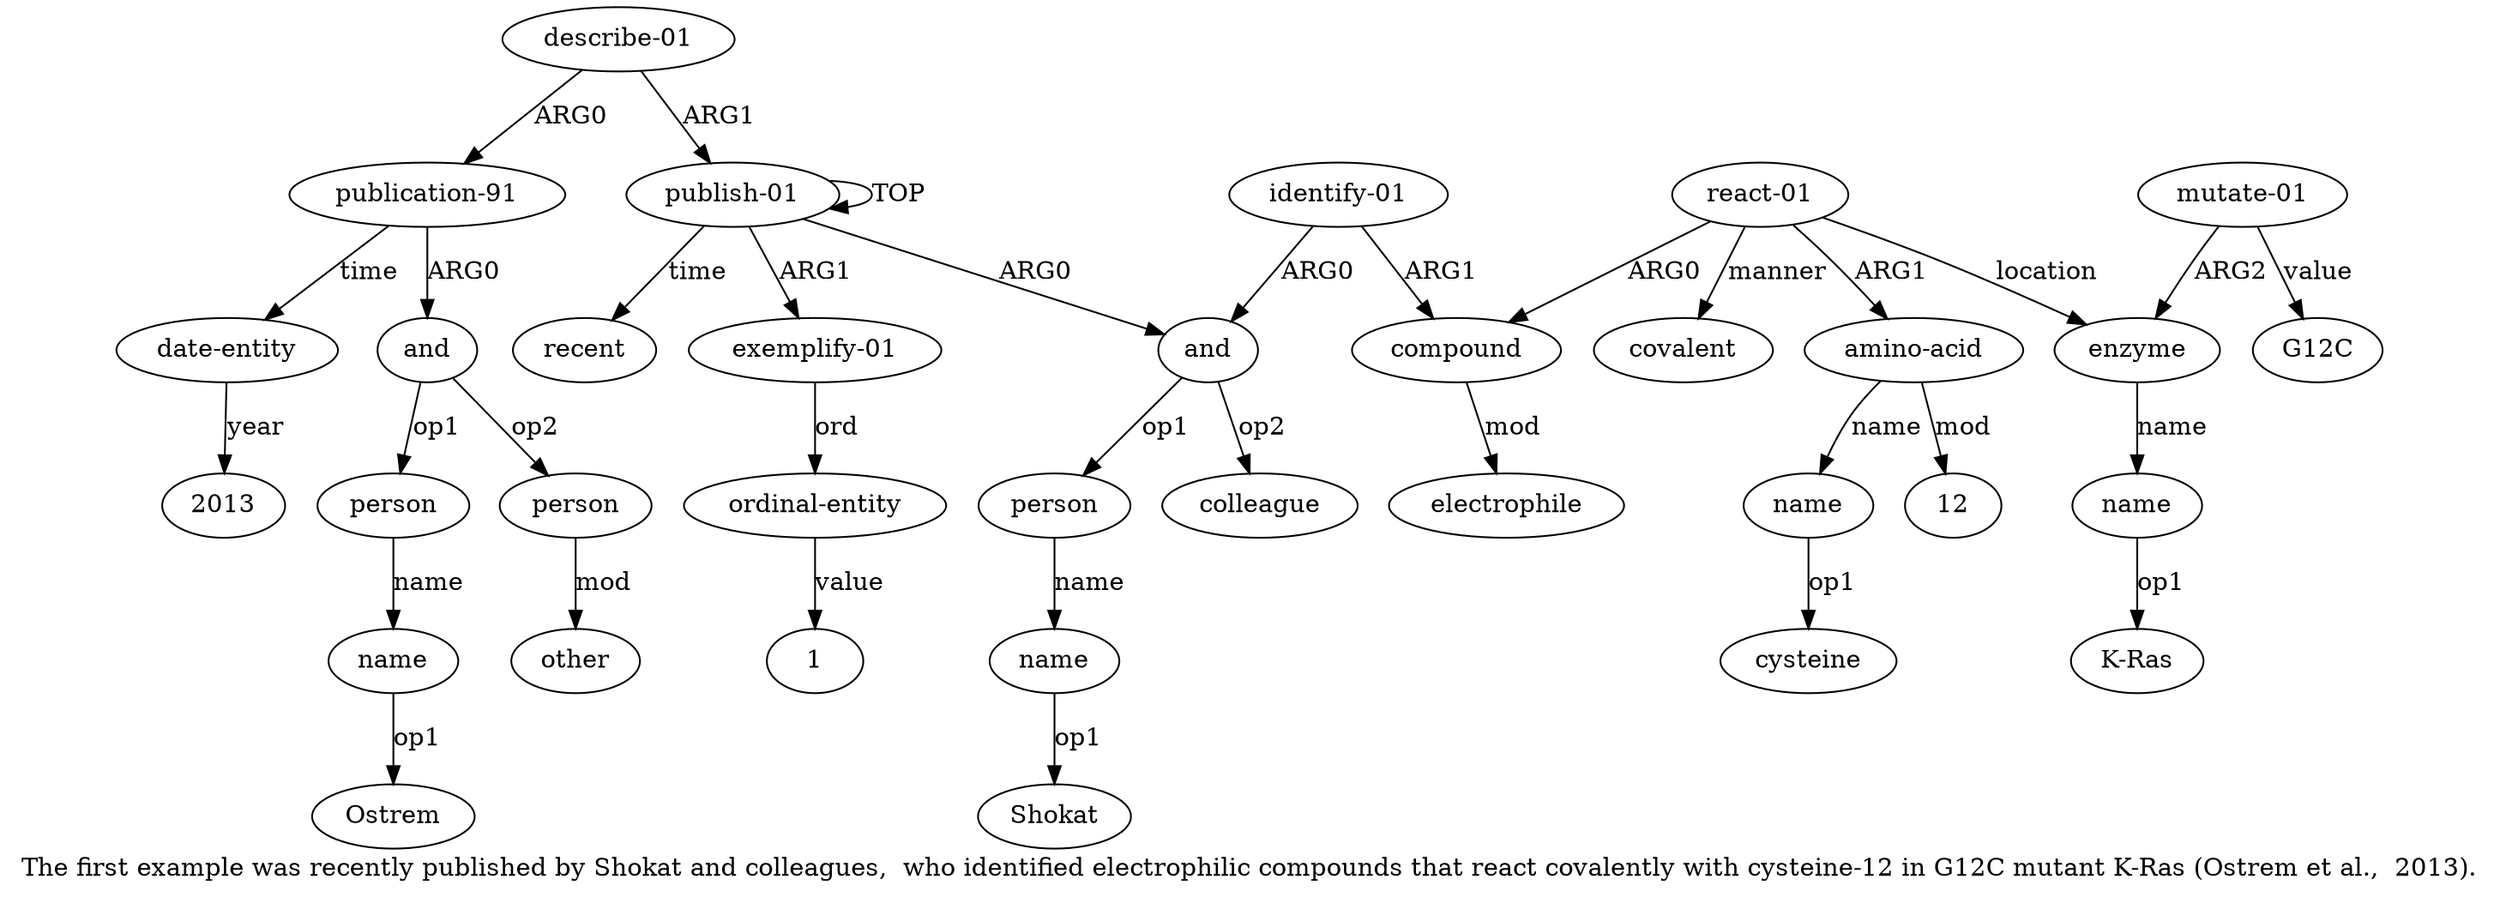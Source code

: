 digraph  {
	graph [label="The first example was recently published by Shokat and colleagues,  who identified electrophilic compounds that react covalently \
with cysteine-12 in G12C mutant K-Ras (Ostrem et al.,  2013)."];
	node [label="\N"];
	a20	 [color=black,
		gold_ind=20,
		gold_label=and,
		label=and,
		test_ind=20,
		test_label=and];
	a21	 [color=black,
		gold_ind=21,
		gold_label=person,
		label=person,
		test_ind=21,
		test_label=person];
	a20 -> a21 [key=0,
	color=black,
	gold_label=op1,
	label=op1,
	test_label=op1];
a23 [color=black,
	gold_ind=23,
	gold_label=person,
	label=person,
	test_ind=23,
	test_label=person];
a20 -> a23 [key=0,
color=black,
gold_label=op2,
label=op2,
test_label=op2];
a22 [color=black,
gold_ind=22,
gold_label=name,
label=name,
test_ind=22,
test_label=name];
a21 -> a22 [key=0,
color=black,
gold_label=name,
label=name,
test_label=name];
"a22 Ostrem" [color=black,
gold_ind=-1,
gold_label=Ostrem,
label=Ostrem,
test_ind=-1,
test_label=Ostrem];
a22 -> "a22 Ostrem" [key=0,
color=black,
gold_label=op1,
label=op1,
test_label=op1];
a24 [color=black,
gold_ind=24,
gold_label=other,
label=other,
test_ind=24,
test_label=other];
a23 -> a24 [key=0,
color=black,
gold_label=mod,
label=mod,
test_label=mod];
a25 [color=black,
gold_ind=25,
gold_label="date-entity",
label="date-entity",
test_ind=25,
test_label="date-entity"];
"a25 2013" [color=black,
gold_ind=-1,
gold_label=2013,
label=2013,
test_ind=-1,
test_label=2013];
a25 -> "a25 2013" [key=0,
color=black,
gold_label=year,
label=year,
test_label=year];
"a16 1" [color=black,
gold_ind=-1,
gold_label=1,
label=1,
test_ind=-1,
test_label=1];
"a10 cysteine" [color=black,
gold_ind=-1,
gold_label=cysteine,
label=cysteine,
test_ind=-1,
test_label=cysteine];
"a9 12" [color=black,
gold_ind=-1,
gold_label=12,
label=12,
test_ind=-1,
test_label=12];
a15 [color=black,
gold_ind=15,
gold_label="exemplify-01",
label="exemplify-01",
test_ind=15,
test_label="exemplify-01"];
a16 [color=black,
gold_ind=16,
gold_label="ordinal-entity",
label="ordinal-entity",
test_ind=16,
test_label="ordinal-entity"];
a15 -> a16 [key=0,
color=black,
gold_label=ord,
label=ord,
test_label=ord];
a14 [color=black,
gold_ind=14,
gold_label="mutate-01",
label="mutate-01",
test_ind=14,
test_label="mutate-01"];
a12 [color=black,
gold_ind=12,
gold_label=enzyme,
label=enzyme,
test_ind=12,
test_label=enzyme];
a14 -> a12 [key=0,
color=black,
gold_label=ARG2,
label=ARG2,
test_label=ARG2];
"a14 G12C" [color=black,
gold_ind=-1,
gold_label=G12C,
label=G12C,
test_ind=-1,
test_label=G12C];
a14 -> "a14 G12C" [key=0,
color=black,
gold_label=value,
label=value,
test_label=value];
a17 [color=black,
gold_ind=17,
gold_label=recent,
label=recent,
test_ind=17,
test_label=recent];
a16 -> "a16 1" [key=0,
color=black,
gold_label=value,
label=value,
test_label=value];
a11 [color=black,
gold_ind=11,
gold_label=covalent,
label=covalent,
test_ind=11,
test_label=covalent];
a10 [color=black,
gold_ind=10,
gold_label=name,
label=name,
test_ind=10,
test_label=name];
a10 -> "a10 cysteine" [key=0,
color=black,
gold_label=op1,
label=op1,
test_label=op1];
a13 [color=black,
gold_ind=13,
gold_label=name,
label=name,
test_ind=13,
test_label=name];
"a13 K-Ras" [color=black,
gold_ind=-1,
gold_label="K-Ras",
label="K-Ras",
test_ind=-1,
test_label="K-Ras"];
a13 -> "a13 K-Ras" [key=0,
color=black,
gold_label=op1,
label=op1,
test_label=op1];
a12 -> a13 [key=0,
color=black,
gold_label=name,
label=name,
test_label=name];
a19 [color=black,
gold_ind=19,
gold_label="publication-91",
label="publication-91",
test_ind=19,
test_label="publication-91"];
a19 -> a20 [key=0,
color=black,
gold_label=ARG0,
label=ARG0,
test_label=ARG0];
a19 -> a25 [key=0,
color=black,
gold_label=time,
label=time,
test_label=time];
a18 [color=black,
gold_ind=18,
gold_label="describe-01",
label="describe-01",
test_ind=18,
test_label="describe-01"];
a18 -> a19 [key=0,
color=black,
gold_label=ARG0,
label=ARG0,
test_label=ARG0];
a0 [color=black,
gold_ind=0,
gold_label="publish-01",
label="publish-01",
test_ind=0,
test_label="publish-01"];
a18 -> a0 [key=0,
color=black,
gold_label=ARG1,
label=ARG1,
test_label=ARG1];
a1 [color=black,
gold_ind=1,
gold_label=and,
label=and,
test_ind=1,
test_label=and];
a2 [color=black,
gold_ind=2,
gold_label=person,
label=person,
test_ind=2,
test_label=person];
a1 -> a2 [key=0,
color=black,
gold_label=op1,
label=op1,
test_label=op1];
a4 [color=black,
gold_ind=4,
gold_label=colleague,
label=colleague,
test_ind=4,
test_label=colleague];
a1 -> a4 [key=0,
color=black,
gold_label=op2,
label=op2,
test_label=op2];
a0 -> a15 [key=0,
color=black,
gold_label=ARG1,
label=ARG1,
test_label=ARG1];
a0 -> a17 [key=0,
color=black,
gold_label=time,
label=time,
test_label=time];
a0 -> a1 [key=0,
color=black,
gold_label=ARG0,
label=ARG0,
test_label=ARG0];
a0 -> a0 [key=0,
color=black,
gold_label=TOP,
label=TOP,
test_label=TOP];
a3 [color=black,
gold_ind=3,
gold_label=name,
label=name,
test_ind=3,
test_label=name];
"a3 Shokat" [color=black,
gold_ind=-1,
gold_label=Shokat,
label=Shokat,
test_ind=-1,
test_label=Shokat];
a3 -> "a3 Shokat" [key=0,
color=black,
gold_label=op1,
label=op1,
test_label=op1];
a2 -> a3 [key=0,
color=black,
gold_label=name,
label=name,
test_label=name];
a5 [color=black,
gold_ind=5,
gold_label="identify-01",
label="identify-01",
test_ind=5,
test_label="identify-01"];
a5 -> a1 [key=0,
color=black,
gold_label=ARG0,
label=ARG0,
test_label=ARG0];
a6 [color=black,
gold_ind=6,
gold_label=compound,
label=compound,
test_ind=6,
test_label=compound];
a5 -> a6 [key=0,
color=black,
gold_label=ARG1,
label=ARG1,
test_label=ARG1];
a7 [color=black,
gold_ind=7,
gold_label=electrophile,
label=electrophile,
test_ind=7,
test_label=electrophile];
a6 -> a7 [key=0,
color=black,
gold_label=mod,
label=mod,
test_label=mod];
a9 [color=black,
gold_ind=9,
gold_label="amino-acid",
label="amino-acid",
test_ind=9,
test_label="amino-acid"];
a9 -> "a9 12" [key=0,
color=black,
gold_label=mod,
label=mod,
test_label=mod];
a9 -> a10 [key=0,
color=black,
gold_label=name,
label=name,
test_label=name];
a8 [color=black,
gold_ind=8,
gold_label="react-01",
label="react-01",
test_ind=8,
test_label="react-01"];
a8 -> a11 [key=0,
color=black,
gold_label=manner,
label=manner,
test_label=manner];
a8 -> a12 [key=0,
color=black,
gold_label=location,
label=location,
test_label=location];
a8 -> a6 [key=0,
color=black,
gold_label=ARG0,
label=ARG0,
test_label=ARG0];
a8 -> a9 [key=0,
color=black,
gold_label=ARG1,
label=ARG1,
test_label=ARG1];
}
